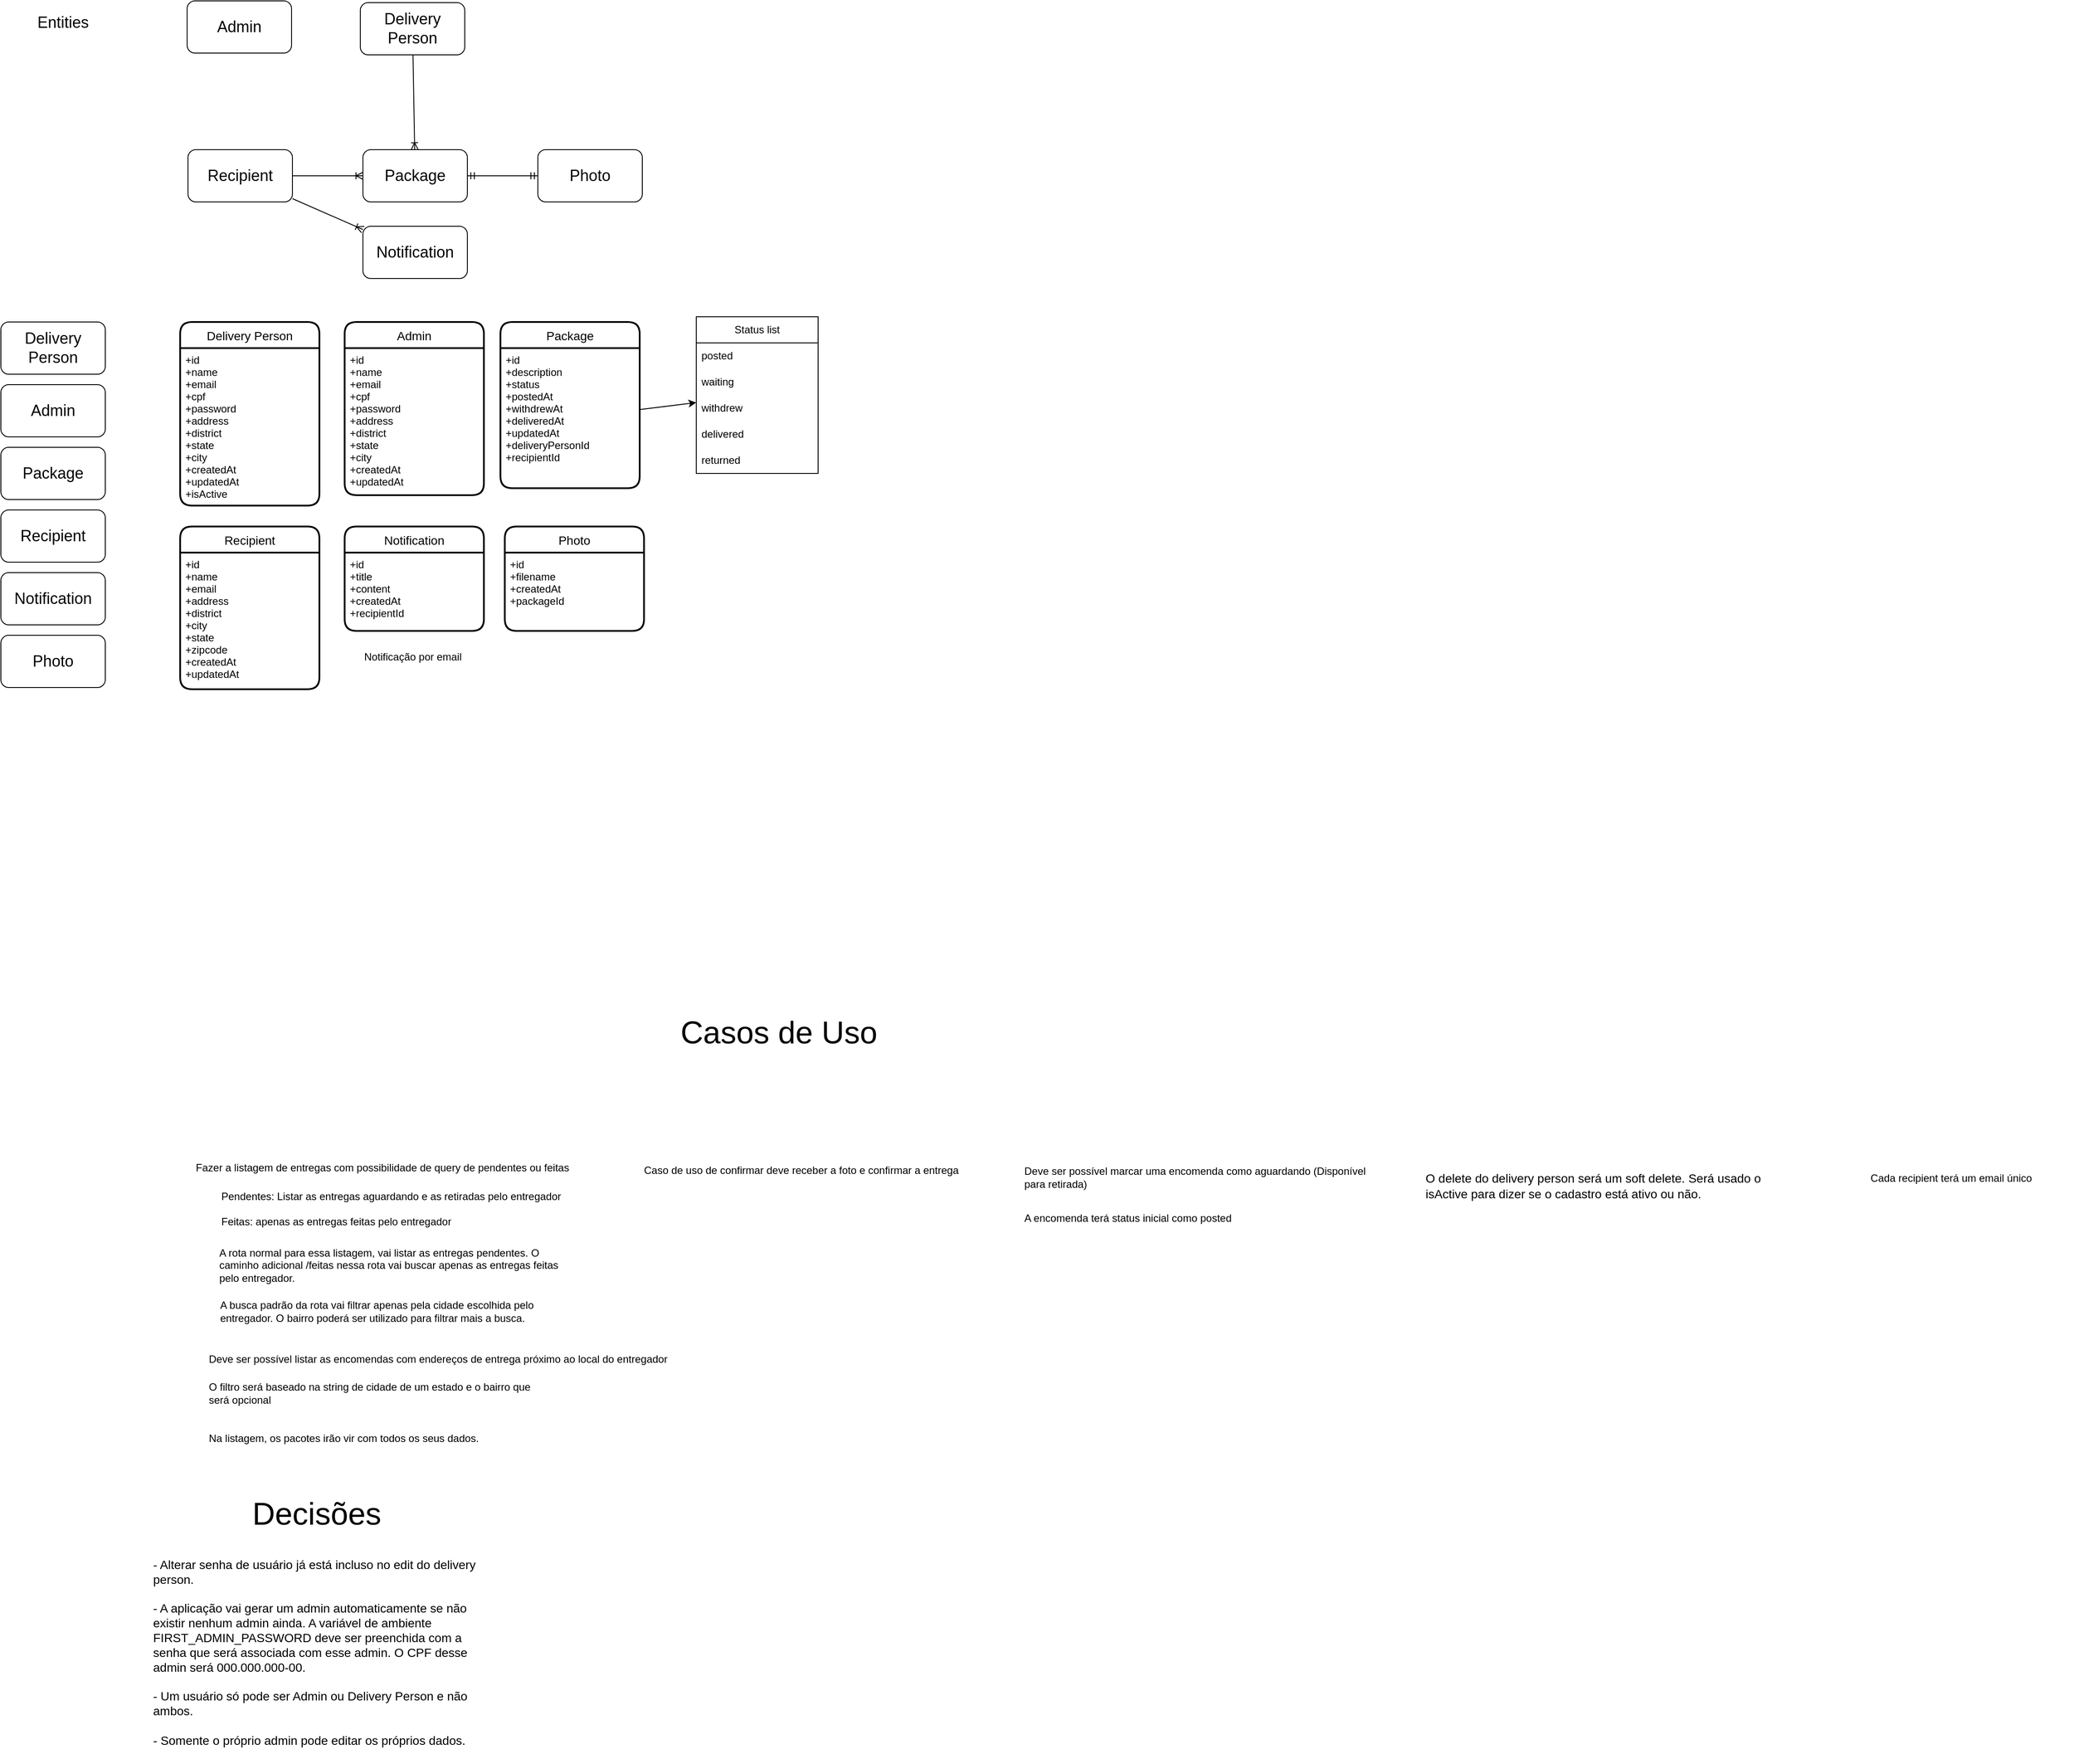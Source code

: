 <mxfile>
    <diagram id="r89aeUUbSYoEcmXRv9Xf" name="Page-1">
        <mxGraphModel dx="2631" dy="843" grid="0" gridSize="10" guides="1" tooltips="1" connect="1" arrows="1" fold="1" page="0" pageScale="1" pageWidth="850" pageHeight="1100" math="0" shadow="0">
            <root>
                <mxCell id="0"/>
                <mxCell id="1" parent="0"/>
                <mxCell id="2" value="&lt;font style=&quot;font-size: 18px;&quot;&gt;Entities&lt;/font&gt;" style="text;html=1;align=center;verticalAlign=middle;resizable=0;points=[];autosize=1;strokeColor=none;fillColor=none;" parent="1" vertex="1">
                    <mxGeometry x="-799" y="-252" width="77" height="34" as="geometry"/>
                </mxCell>
                <mxCell id="3" value="Delivery Person" style="rounded=1;whiteSpace=wrap;html=1;fontSize=18;" parent="1" vertex="1">
                    <mxGeometry x="-831" y="109" width="120" height="60" as="geometry"/>
                </mxCell>
                <mxCell id="4" value="Admin" style="rounded=1;whiteSpace=wrap;html=1;fontSize=18;" parent="1" vertex="1">
                    <mxGeometry x="-831" y="181" width="120" height="60" as="geometry"/>
                </mxCell>
                <mxCell id="5" value="Package" style="rounded=1;whiteSpace=wrap;html=1;fontSize=18;" parent="1" vertex="1">
                    <mxGeometry x="-831" y="253" width="120" height="60" as="geometry"/>
                </mxCell>
                <mxCell id="6" value="Recipient" style="rounded=1;whiteSpace=wrap;html=1;fontSize=18;" parent="1" vertex="1">
                    <mxGeometry x="-831" y="325" width="120" height="60" as="geometry"/>
                </mxCell>
                <mxCell id="7" value="Notification" style="rounded=1;whiteSpace=wrap;html=1;fontSize=18;" parent="1" vertex="1">
                    <mxGeometry x="-831" y="397" width="120" height="60" as="geometry"/>
                </mxCell>
                <mxCell id="8" value="Photo" style="rounded=1;whiteSpace=wrap;html=1;fontSize=18;" parent="1" vertex="1">
                    <mxGeometry x="-831" y="469" width="120" height="60" as="geometry"/>
                </mxCell>
                <mxCell id="10" value="Delivery Person" style="swimlane;childLayout=stackLayout;horizontal=1;startSize=30;horizontalStack=0;rounded=1;fontSize=14;fontStyle=0;strokeWidth=2;resizeParent=0;resizeLast=1;shadow=0;dashed=0;align=center;" parent="1" vertex="1">
                    <mxGeometry x="-625" y="109" width="160" height="211" as="geometry">
                        <mxRectangle x="-622" y="167" width="134" height="30" as="alternateBounds"/>
                    </mxGeometry>
                </mxCell>
                <mxCell id="11" value="+id&#10;+name&#10;+email&#10;+cpf&#10;+password&#10;+address&#10;+district&#10;+state&#10;+city&#10;+createdAt&#10;+updatedAt&#10;+isActive" style="align=left;strokeColor=none;fillColor=none;spacingLeft=4;fontSize=12;verticalAlign=top;resizable=0;rotatable=0;part=1;" parent="10" vertex="1">
                    <mxGeometry y="30" width="160" height="181" as="geometry"/>
                </mxCell>
                <mxCell id="12" value="Recipient" style="swimlane;childLayout=stackLayout;horizontal=1;startSize=30;horizontalStack=0;rounded=1;fontSize=14;fontStyle=0;strokeWidth=2;resizeParent=0;resizeLast=1;shadow=0;dashed=0;align=center;" parent="1" vertex="1">
                    <mxGeometry x="-625" y="344" width="160" height="187" as="geometry"/>
                </mxCell>
                <mxCell id="13" value="+id&#10;+name&#10;+email&#10;+address&#10;+district&#10;+city&#10;+state&#10;+zipcode&#10;+createdAt&#10;+updatedAt" style="align=left;strokeColor=none;fillColor=none;spacingLeft=4;fontSize=12;verticalAlign=top;resizable=0;rotatable=0;part=1;" parent="12" vertex="1">
                    <mxGeometry y="30" width="160" height="157" as="geometry"/>
                </mxCell>
                <mxCell id="29" value="Fazer a listagem de entregas com possibilidade de query de pendentes ou feitas" style="text;html=1;align=center;verticalAlign=middle;resizable=0;points=[];autosize=1;strokeColor=none;fillColor=none;" parent="1" vertex="1">
                    <mxGeometry x="-617" y="1068" width="447" height="26" as="geometry"/>
                </mxCell>
                <mxCell id="30" value="&lt;span class=&quot;notion-enable-hover&quot; data-token-index=&quot;0&quot;&gt;Deve ser possível listar as encomendas com endereços de entrega próximo ao local do entregador&lt;/span&gt;" style="text;html=1;align=center;verticalAlign=middle;resizable=0;points=[];autosize=1;strokeColor=none;fillColor=none;" parent="1" vertex="1">
                    <mxGeometry x="-602" y="1288" width="545" height="26" as="geometry"/>
                </mxCell>
                <mxCell id="31" value="Pendentes: Listar as entregas aguardando e as retiradas pelo entregador" style="text;html=1;align=center;verticalAlign=middle;resizable=0;points=[];autosize=1;strokeColor=none;fillColor=none;" parent="1" vertex="1">
                    <mxGeometry x="-587" y="1101" width="408" height="26" as="geometry"/>
                </mxCell>
                <mxCell id="32" value="Feitas: apenas as entregas feitas pelo entregador" style="text;html=1;align=center;verticalAlign=middle;resizable=0;points=[];autosize=1;strokeColor=none;fillColor=none;" parent="1" vertex="1">
                    <mxGeometry x="-587" y="1130" width="282" height="26" as="geometry"/>
                </mxCell>
                <mxCell id="33" value="A rota normal para essa listagem, vai listar as entregas pendentes. O caminho adicional /feitas nessa rota vai buscar apenas as entregas feitas pelo entregador." style="text;html=1;align=left;verticalAlign=middle;resizable=1;points=[];autosize=0;strokeColor=none;fillColor=none;shadow=0;overflow=width;imageAspect=1;whiteSpace=wrap;" parent="1" vertex="1">
                    <mxGeometry x="-580" y="1162" width="393" height="62" as="geometry"/>
                </mxCell>
                <mxCell id="34" value="&lt;div style=&quot;&quot;&gt;&lt;span style=&quot;background-color: initial;&quot;&gt;A busca padrão da rota vai filtrar apenas pela cidade escolhida pelo entregador. O bairro poderá ser utilizado para filtrar mais a busca.&lt;/span&gt;&lt;/div&gt;" style="text;html=1;strokeColor=none;fillColor=none;align=left;verticalAlign=middle;whiteSpace=wrap;rounded=0;shadow=0;fontFamily=Helvetica;fontSize=12;fontColor=default;" parent="1" vertex="1">
                    <mxGeometry x="-581" y="1230" width="396" height="32" as="geometry"/>
                </mxCell>
                <mxCell id="35" value="&lt;div style=&quot;&quot;&gt;Deve ser possível marcar uma encomenda como aguardando (Disponível para retirada)&lt;br&gt;&lt;/div&gt;" style="text;html=1;strokeColor=none;fillColor=none;align=left;verticalAlign=middle;whiteSpace=wrap;rounded=0;shadow=0;fontFamily=Helvetica;fontSize=12;fontColor=default;" parent="1" vertex="1">
                    <mxGeometry x="343" y="1076" width="396" height="32" as="geometry"/>
                </mxCell>
                <mxCell id="36" value="&lt;div style=&quot;&quot;&gt;A encomenda terá status inicial como posted&lt;/div&gt;" style="text;html=1;strokeColor=none;fillColor=none;align=left;verticalAlign=middle;whiteSpace=wrap;rounded=0;shadow=0;fontFamily=Helvetica;fontSize=12;fontColor=default;" parent="1" vertex="1">
                    <mxGeometry x="343" y="1123" width="396" height="32" as="geometry"/>
                </mxCell>
                <mxCell id="37" value="&lt;div style=&quot;&quot;&gt;O filtro será baseado na string de cidade de um estado e o bairro que será opcional&lt;/div&gt;" style="text;html=1;strokeColor=none;fillColor=none;align=left;verticalAlign=middle;whiteSpace=wrap;rounded=0;shadow=0;fontFamily=Helvetica;fontSize=12;fontColor=default;" parent="1" vertex="1">
                    <mxGeometry x="-594" y="1324" width="396" height="32" as="geometry"/>
                </mxCell>
                <mxCell id="38" value="&lt;div style=&quot;&quot;&gt;Na listagem, os pacotes irão vir com todos os seus dados.&lt;/div&gt;" style="text;html=1;strokeColor=none;fillColor=none;align=left;verticalAlign=middle;whiteSpace=wrap;rounded=0;shadow=0;fontFamily=Helvetica;fontSize=12;fontColor=default;" parent="1" vertex="1">
                    <mxGeometry x="-594" y="1376" width="396" height="32" as="geometry"/>
                </mxCell>
                <mxCell id="39" value="&lt;div style=&quot;&quot;&gt;Caso de uso de confirmar deve receber a foto e confirmar a entrega&lt;/div&gt;" style="text;html=1;strokeColor=none;fillColor=none;align=left;verticalAlign=middle;whiteSpace=wrap;rounded=0;shadow=0;fontFamily=Helvetica;fontSize=12;fontColor=default;" parent="1" vertex="1">
                    <mxGeometry x="-94" y="1068" width="396" height="32" as="geometry"/>
                </mxCell>
                <mxCell id="40" value="Admin" style="swimlane;childLayout=stackLayout;horizontal=1;startSize=30;horizontalStack=0;rounded=1;fontSize=14;fontStyle=0;strokeWidth=2;resizeParent=0;resizeLast=1;shadow=0;dashed=0;align=center;" parent="1" vertex="1">
                    <mxGeometry x="-436" y="109" width="160" height="199" as="geometry"/>
                </mxCell>
                <mxCell id="41" value="+id&#10;+name&#10;+email&#10;+cpf&#10;+password&#10;+address&#10;+district&#10;+state&#10;+city&#10;+createdAt&#10;+updatedAt" style="align=left;strokeColor=none;fillColor=none;spacingLeft=4;fontSize=12;verticalAlign=top;resizable=0;rotatable=0;part=1;" parent="40" vertex="1">
                    <mxGeometry y="30" width="160" height="169" as="geometry"/>
                </mxCell>
                <mxCell id="42" value="Package" style="swimlane;childLayout=stackLayout;horizontal=1;startSize=30;horizontalStack=0;rounded=1;fontSize=14;fontStyle=0;strokeWidth=2;resizeParent=0;resizeLast=1;shadow=0;dashed=0;align=center;" parent="1" vertex="1">
                    <mxGeometry x="-257" y="109" width="160" height="191" as="geometry">
                        <mxRectangle x="-254" y="167" width="89" height="30" as="alternateBounds"/>
                    </mxGeometry>
                </mxCell>
                <mxCell id="43" value="+id&#10;+description&#10;+status&#10;+postedAt&#10;+withdrewAt&#10;+deliveredAt&#10;+updatedAt&#10;+deliveryPersonId&#10;+recipientId&#10;" style="align=left;strokeColor=none;fillColor=none;spacingLeft=4;fontSize=12;verticalAlign=top;resizable=0;rotatable=0;part=1;" parent="42" vertex="1">
                    <mxGeometry y="30" width="160" height="161" as="geometry"/>
                </mxCell>
                <mxCell id="44" value="Notification" style="swimlane;childLayout=stackLayout;horizontal=1;startSize=30;horizontalStack=0;rounded=1;fontSize=14;fontStyle=0;strokeWidth=2;resizeParent=0;resizeLast=1;shadow=0;dashed=0;align=center;" parent="1" vertex="1">
                    <mxGeometry x="-436" y="344" width="160" height="120" as="geometry"/>
                </mxCell>
                <mxCell id="45" value="+id&#10;+title&#10;+content&#10;+createdAt&#10;+recipientId" style="align=left;strokeColor=none;fillColor=none;spacingLeft=4;fontSize=12;verticalAlign=top;resizable=0;rotatable=0;part=1;" parent="44" vertex="1">
                    <mxGeometry y="30" width="160" height="90" as="geometry"/>
                </mxCell>
                <mxCell id="47" value="Photo" style="swimlane;childLayout=stackLayout;horizontal=1;startSize=30;horizontalStack=0;rounded=1;fontSize=14;fontStyle=0;strokeWidth=2;resizeParent=0;resizeLast=1;shadow=0;dashed=0;align=center;" parent="1" vertex="1">
                    <mxGeometry x="-252" y="344" width="160" height="120" as="geometry"/>
                </mxCell>
                <mxCell id="48" value="+id&#10;+filename&#10;+createdAt&#10;+packageId" style="align=left;strokeColor=none;fillColor=none;spacingLeft=4;fontSize=12;verticalAlign=top;resizable=0;rotatable=0;part=1;" parent="47" vertex="1">
                    <mxGeometry y="30" width="160" height="90" as="geometry"/>
                </mxCell>
                <mxCell id="49" value="Status list" style="swimlane;fontStyle=0;childLayout=stackLayout;horizontal=1;startSize=30;horizontalStack=0;resizeParent=1;resizeParentMax=0;resizeLast=0;collapsible=1;marginBottom=0;whiteSpace=wrap;html=1;shadow=0;fontFamily=Helvetica;fontSize=12;fontColor=default;fillColor=none;gradientColor=none;" parent="1" vertex="1">
                    <mxGeometry x="-32" y="103" width="140" height="180" as="geometry"/>
                </mxCell>
                <mxCell id="50" value="posted" style="text;strokeColor=none;fillColor=none;align=left;verticalAlign=middle;spacingLeft=4;spacingRight=4;overflow=hidden;points=[[0,0.5],[1,0.5]];portConstraint=eastwest;rotatable=0;whiteSpace=wrap;html=1;shadow=0;fontFamily=Helvetica;fontSize=12;fontColor=default;" parent="49" vertex="1">
                    <mxGeometry y="30" width="140" height="30" as="geometry"/>
                </mxCell>
                <mxCell id="51" value="waiting" style="text;strokeColor=none;fillColor=none;align=left;verticalAlign=middle;spacingLeft=4;spacingRight=4;overflow=hidden;points=[[0,0.5],[1,0.5]];portConstraint=eastwest;rotatable=0;whiteSpace=wrap;html=1;shadow=0;fontFamily=Helvetica;fontSize=12;fontColor=default;" parent="49" vertex="1">
                    <mxGeometry y="60" width="140" height="30" as="geometry"/>
                </mxCell>
                <mxCell id="53" value="withdrew" style="text;strokeColor=none;fillColor=none;align=left;verticalAlign=middle;spacingLeft=4;spacingRight=4;overflow=hidden;points=[[0,0.5],[1,0.5]];portConstraint=eastwest;rotatable=0;whiteSpace=wrap;html=1;shadow=0;fontFamily=Helvetica;fontSize=12;fontColor=default;" parent="49" vertex="1">
                    <mxGeometry y="90" width="140" height="30" as="geometry"/>
                </mxCell>
                <mxCell id="52" value="delivered" style="text;strokeColor=none;fillColor=none;align=left;verticalAlign=middle;spacingLeft=4;spacingRight=4;overflow=hidden;points=[[0,0.5],[1,0.5]];portConstraint=eastwest;rotatable=0;whiteSpace=wrap;html=1;shadow=0;fontFamily=Helvetica;fontSize=12;fontColor=default;" parent="49" vertex="1">
                    <mxGeometry y="120" width="140" height="30" as="geometry"/>
                </mxCell>
                <mxCell id="54" value="returned" style="text;strokeColor=none;fillColor=none;align=left;verticalAlign=middle;spacingLeft=4;spacingRight=4;overflow=hidden;points=[[0,0.5],[1,0.5]];portConstraint=eastwest;rotatable=0;whiteSpace=wrap;html=1;shadow=0;fontFamily=Helvetica;fontSize=12;fontColor=default;" parent="49" vertex="1">
                    <mxGeometry y="150" width="140" height="30" as="geometry"/>
                </mxCell>
                <mxCell id="55" style="edgeStyle=none;html=1;fontFamily=Helvetica;fontSize=12;fontColor=default;" parent="1" source="43" target="49" edge="1">
                    <mxGeometry relative="1" as="geometry"/>
                </mxCell>
                <mxCell id="56" value="Notificação por email" style="text;html=1;align=center;verticalAlign=middle;resizable=0;points=[];autosize=1;strokeColor=none;fillColor=none;fontSize=12;fontFamily=Helvetica;fontColor=default;shadow=0;" parent="1" vertex="1">
                    <mxGeometry x="-423" y="481" width="130" height="26" as="geometry"/>
                </mxCell>
                <mxCell id="57" value="Delivery Person" style="rounded=1;whiteSpace=wrap;html=1;fontSize=18;" parent="1" vertex="1">
                    <mxGeometry x="-418" y="-258" width="120" height="60" as="geometry"/>
                </mxCell>
                <mxCell id="58" value="Admin" style="rounded=1;whiteSpace=wrap;html=1;fontSize=18;" parent="1" vertex="1">
                    <mxGeometry x="-617" y="-260" width="120" height="60" as="geometry"/>
                </mxCell>
                <mxCell id="59" value="Package" style="rounded=1;whiteSpace=wrap;html=1;fontSize=18;" parent="1" vertex="1">
                    <mxGeometry x="-415" y="-89" width="120" height="60" as="geometry"/>
                </mxCell>
                <mxCell id="60" value="Recipient" style="rounded=1;whiteSpace=wrap;html=1;fontSize=18;" parent="1" vertex="1">
                    <mxGeometry x="-616" y="-89" width="120" height="60" as="geometry"/>
                </mxCell>
                <mxCell id="61" value="Notification" style="rounded=1;whiteSpace=wrap;html=1;fontSize=18;" parent="1" vertex="1">
                    <mxGeometry x="-415" y="-1" width="120" height="60" as="geometry"/>
                </mxCell>
                <mxCell id="62" value="Photo" style="rounded=1;whiteSpace=wrap;html=1;fontSize=18;" parent="1" vertex="1">
                    <mxGeometry x="-214" y="-89" width="120" height="60" as="geometry"/>
                </mxCell>
                <mxCell id="63" value="" style="edgeStyle=entityRelationEdgeStyle;fontSize=12;html=1;endArrow=ERoneToMany;fontFamily=Helvetica;fontColor=default;" parent="1" source="60" target="59" edge="1">
                    <mxGeometry width="100" height="100" relative="1" as="geometry">
                        <mxPoint x="-442" y="70" as="sourcePoint"/>
                        <mxPoint x="-342" y="-30" as="targetPoint"/>
                    </mxGeometry>
                </mxCell>
                <mxCell id="64" value="" style="fontSize=12;html=1;endArrow=ERoneToMany;fontFamily=Helvetica;fontColor=default;" parent="1" source="60" target="61" edge="1">
                    <mxGeometry width="100" height="100" relative="1" as="geometry">
                        <mxPoint x="-604" y="125" as="sourcePoint"/>
                        <mxPoint x="-504" y="25" as="targetPoint"/>
                    </mxGeometry>
                </mxCell>
                <mxCell id="65" value="" style="edgeStyle=entityRelationEdgeStyle;fontSize=12;html=1;endArrow=ERmandOne;startArrow=ERmandOne;fontFamily=Helvetica;fontColor=default;" parent="1" source="59" target="62" edge="1">
                    <mxGeometry width="100" height="100" relative="1" as="geometry">
                        <mxPoint x="-275" y="-115" as="sourcePoint"/>
                        <mxPoint x="-175" y="-215" as="targetPoint"/>
                    </mxGeometry>
                </mxCell>
                <mxCell id="66" value="" style="fontSize=12;html=1;endArrow=ERoneToMany;fontFamily=Helvetica;fontColor=default;" parent="1" source="57" target="59" edge="1">
                    <mxGeometry width="100" height="100" relative="1" as="geometry">
                        <mxPoint x="-310" y="-115" as="sourcePoint"/>
                        <mxPoint x="-210" y="-215" as="targetPoint"/>
                    </mxGeometry>
                </mxCell>
                <mxCell id="67" value="&lt;font style=&quot;font-size: 36px;&quot;&gt;Casos de Uso&lt;/font&gt;" style="text;html=1;strokeColor=none;fillColor=none;align=center;verticalAlign=middle;whiteSpace=wrap;rounded=0;" parent="1" vertex="1">
                    <mxGeometry x="-71" y="910" width="268" height="30" as="geometry"/>
                </mxCell>
                <mxCell id="69" value="&lt;p style=&quot;line-height: 30%;&quot;&gt;&lt;font style=&quot;font-size: 14px;&quot;&gt;O delete do delivery person será um soft delete. Será usado o isActive para dizer se o cadastro está ativo ou não.&lt;/font&gt;&lt;/p&gt;" style="text;html=1;strokeColor=none;fillColor=none;align=left;verticalAlign=middle;whiteSpace=wrap;rounded=0;fontSize=36;" parent="1" vertex="1">
                    <mxGeometry x="804" y="1068" width="392" height="59" as="geometry"/>
                </mxCell>
                <mxCell id="70" value="Cada recipient terá um email único" style="text;html=1;strokeColor=none;fillColor=none;align=center;verticalAlign=middle;whiteSpace=wrap;rounded=0;" parent="1" vertex="1">
                    <mxGeometry x="1270" y="1078" width="280" height="30" as="geometry"/>
                </mxCell>
                <mxCell id="71" value="&lt;font style=&quot;font-size: 36px;&quot;&gt;Decisões&lt;/font&gt;" style="text;html=1;strokeColor=none;fillColor=none;align=center;verticalAlign=middle;whiteSpace=wrap;rounded=0;" parent="1" vertex="1">
                    <mxGeometry x="-602" y="1463" width="268" height="30" as="geometry"/>
                </mxCell>
                <mxCell id="73" value="&lt;font style=&quot;font-size: 14px;&quot;&gt;- Alterar senha de usuário já está incluso no edit do delivery person.&lt;br&gt;&lt;br&gt;- A aplicação vai gerar um admin automaticamente se não existir nenhum admin ainda. A variável de ambiente FIRST_ADMIN_PASSWORD deve ser preenchida com a senha que será associada com esse admin. O CPF desse admin será 000.000.000-00.&lt;br&gt;&lt;br&gt;- Um usuário só pode ser Admin ou Delivery Person e não ambos.&lt;br&gt;&lt;br&gt;- Somente o próprio admin pode editar os próprios dados.&lt;br&gt;&lt;/font&gt;" style="text;html=1;strokeColor=none;fillColor=none;align=left;verticalAlign=top;whiteSpace=wrap;rounded=0;" parent="1" vertex="1">
                    <mxGeometry x="-658" y="1522" width="380" height="243" as="geometry"/>
                </mxCell>
            </root>
        </mxGraphModel>
    </diagram>
</mxfile>